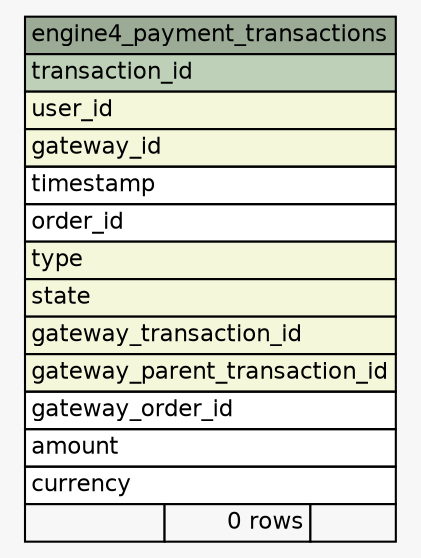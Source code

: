 // dot 2.38.0 on Windows 10 10.0
// SchemaSpy rev 590
digraph "engine4_payment_transactions" {
  graph [
    rankdir="RL"
    bgcolor="#f7f7f7"
    nodesep="0.18"
    ranksep="0.46"
    fontname="Helvetica"
    fontsize="11"
  ];
  node [
    fontname="Helvetica"
    fontsize="11"
    shape="plaintext"
  ];
  edge [
    arrowsize="0.8"
  ];
  "engine4_payment_transactions" [
    label=<
    <TABLE BORDER="0" CELLBORDER="1" CELLSPACING="0" BGCOLOR="#ffffff">
      <TR><TD COLSPAN="3" BGCOLOR="#9bab96" ALIGN="CENTER">engine4_payment_transactions</TD></TR>
      <TR><TD PORT="transaction_id" COLSPAN="3" BGCOLOR="#bed1b8" ALIGN="LEFT">transaction_id</TD></TR>
      <TR><TD PORT="user_id" COLSPAN="3" BGCOLOR="#f4f7da" ALIGN="LEFT">user_id</TD></TR>
      <TR><TD PORT="gateway_id" COLSPAN="3" BGCOLOR="#f4f7da" ALIGN="LEFT">gateway_id</TD></TR>
      <TR><TD PORT="timestamp" COLSPAN="3" ALIGN="LEFT">timestamp</TD></TR>
      <TR><TD PORT="order_id" COLSPAN="3" ALIGN="LEFT">order_id</TD></TR>
      <TR><TD PORT="type" COLSPAN="3" BGCOLOR="#f4f7da" ALIGN="LEFT">type</TD></TR>
      <TR><TD PORT="state" COLSPAN="3" BGCOLOR="#f4f7da" ALIGN="LEFT">state</TD></TR>
      <TR><TD PORT="gateway_transaction_id" COLSPAN="3" BGCOLOR="#f4f7da" ALIGN="LEFT">gateway_transaction_id</TD></TR>
      <TR><TD PORT="gateway_parent_transaction_id" COLSPAN="3" BGCOLOR="#f4f7da" ALIGN="LEFT">gateway_parent_transaction_id</TD></TR>
      <TR><TD PORT="gateway_order_id" COLSPAN="3" ALIGN="LEFT">gateway_order_id</TD></TR>
      <TR><TD PORT="amount" COLSPAN="3" ALIGN="LEFT">amount</TD></TR>
      <TR><TD PORT="currency" COLSPAN="3" ALIGN="LEFT">currency</TD></TR>
      <TR><TD ALIGN="LEFT" BGCOLOR="#f7f7f7">  </TD><TD ALIGN="RIGHT" BGCOLOR="#f7f7f7">0 rows</TD><TD ALIGN="RIGHT" BGCOLOR="#f7f7f7">  </TD></TR>
    </TABLE>>
    URL="tables/engine4_payment_transactions.html"
    tooltip="engine4_payment_transactions"
  ];
}
